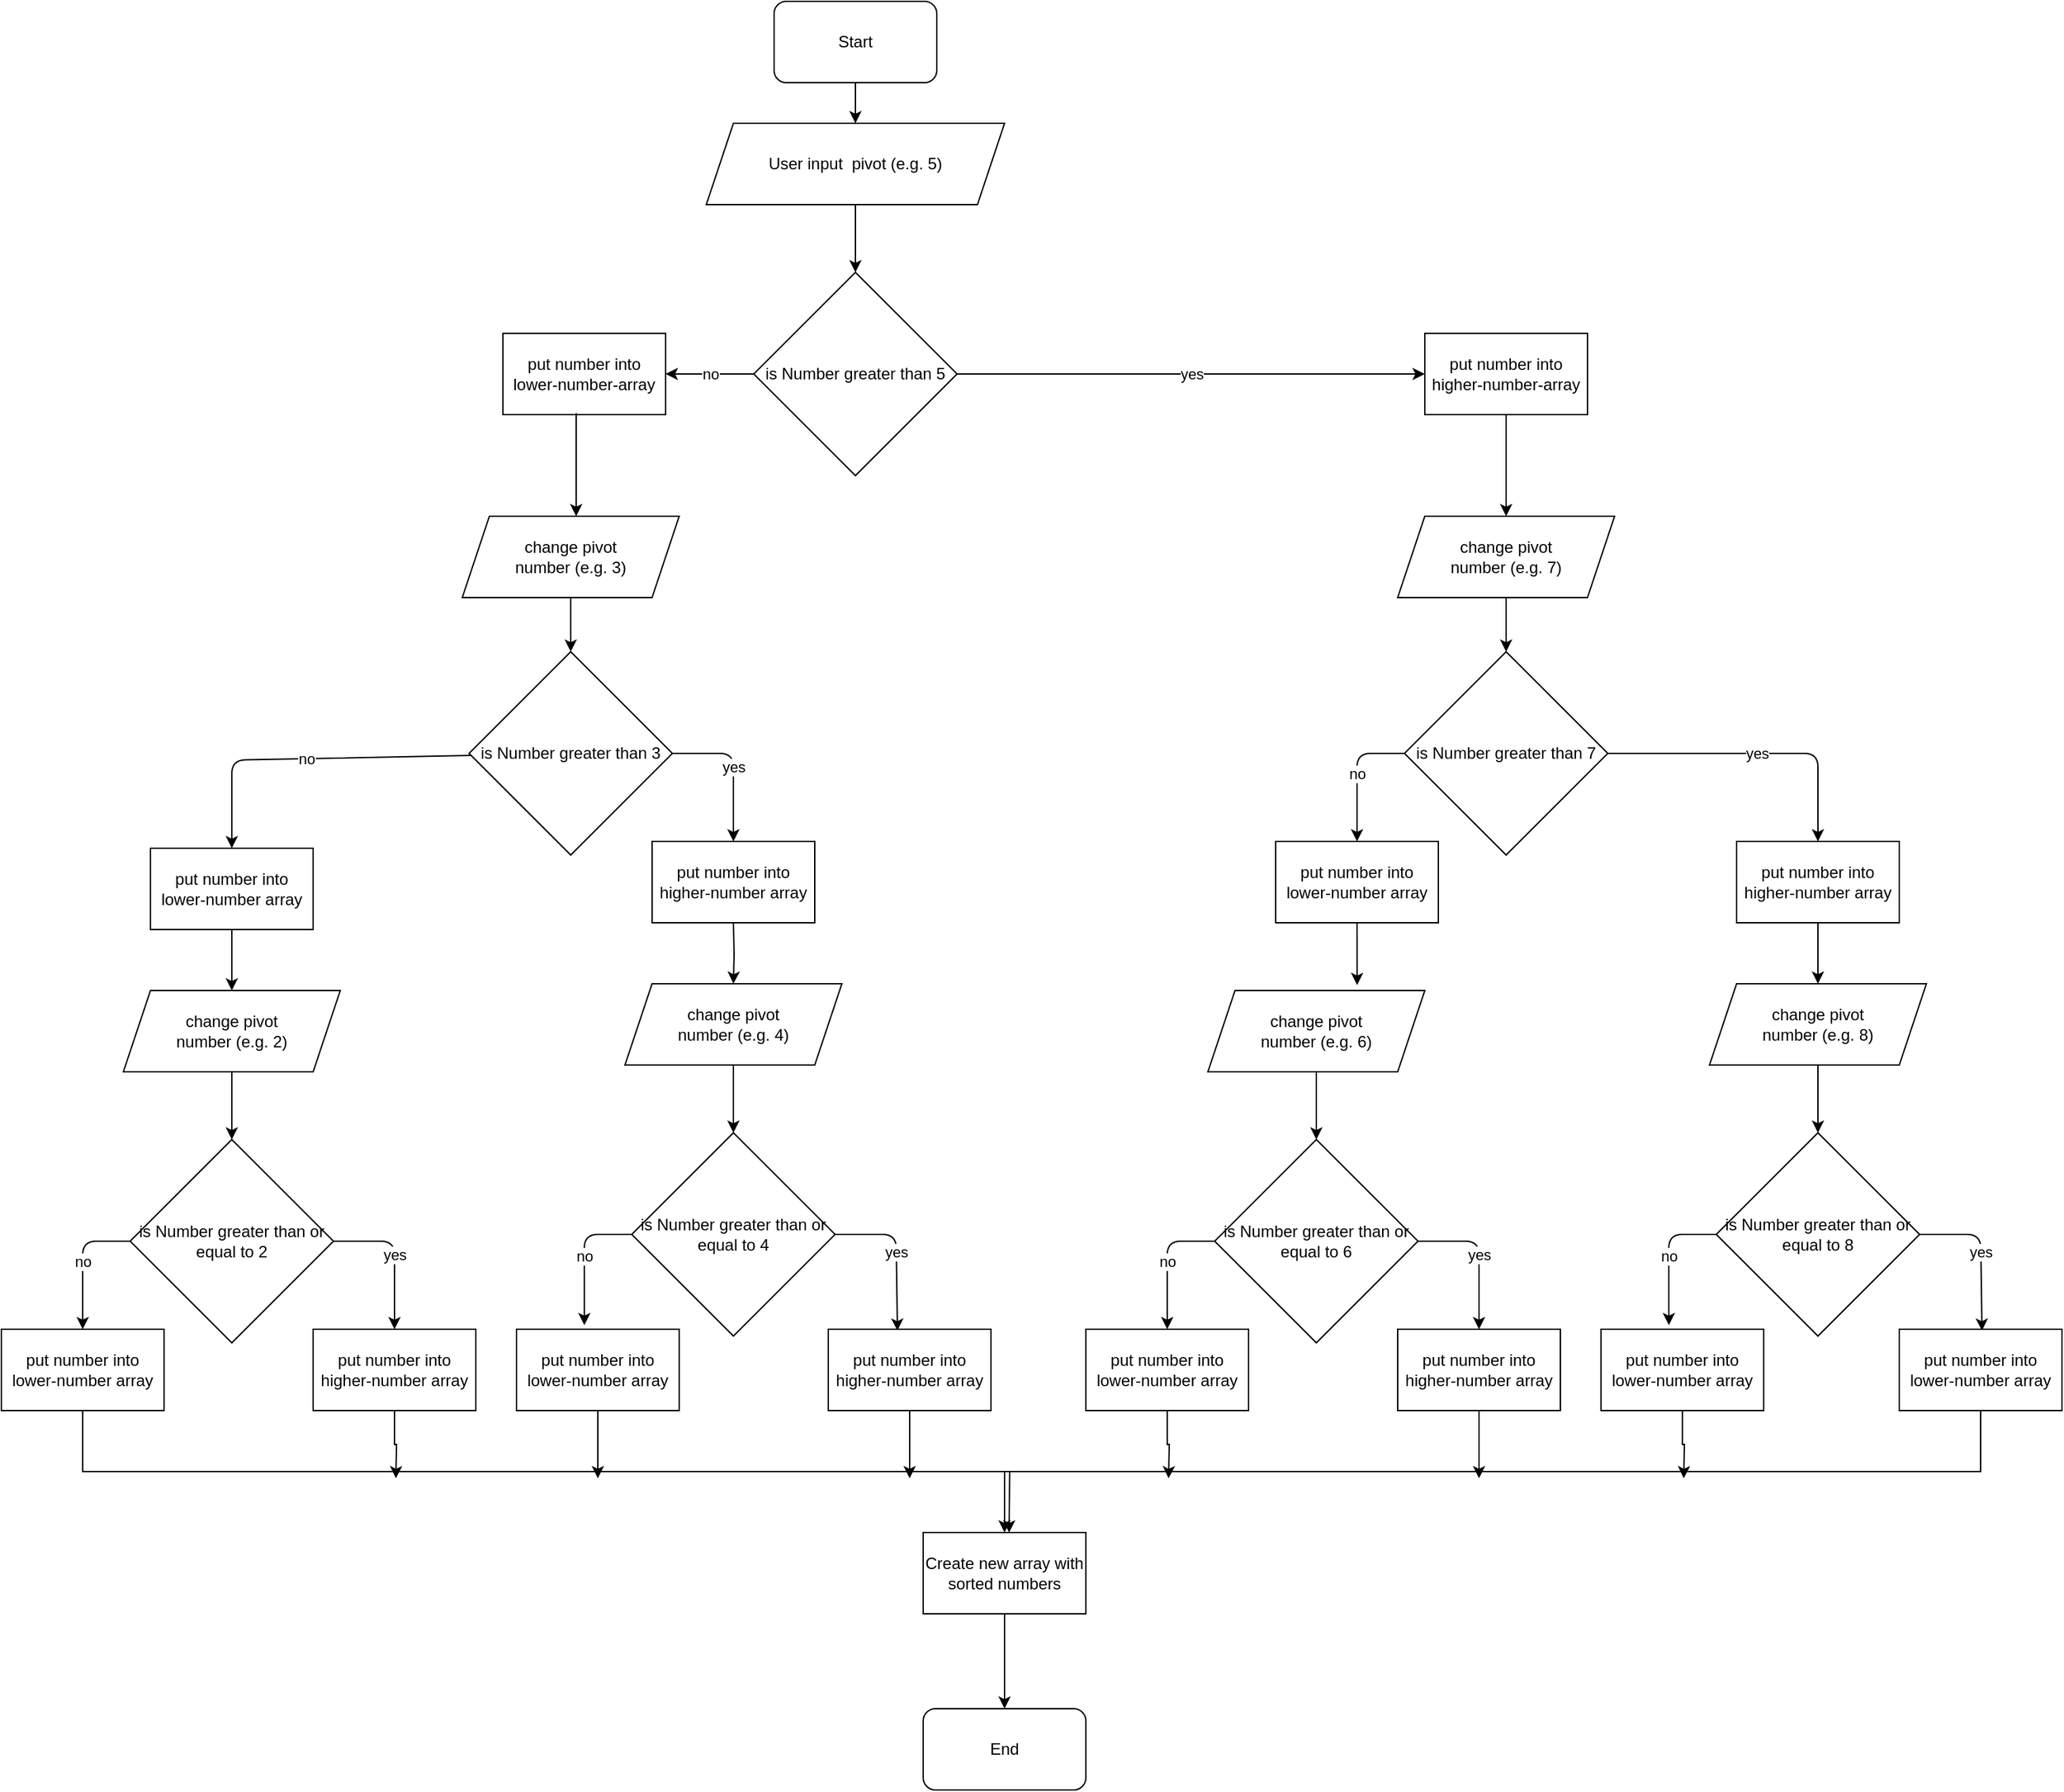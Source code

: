 <mxfile version="13.7.1" type="github">
  <diagram id="TO-LH2G8zchfPkXwgZ4y" name="Page-1">
    <mxGraphModel dx="2858" dy="1143" grid="1" gridSize="10" guides="1" tooltips="1" connect="1" arrows="1" fold="1" page="1" pageScale="1" pageWidth="827" pageHeight="1169" math="0" shadow="0">
      <root>
        <mxCell id="0" />
        <mxCell id="1" parent="0" />
        <mxCell id="dGLLMFxv43-P8aLfuzKe-1" value="Start" style="rounded=1;whiteSpace=wrap;html=1;" vertex="1" parent="1">
          <mxGeometry x="310" width="120" height="60" as="geometry" />
        </mxCell>
        <mxCell id="dGLLMFxv43-P8aLfuzKe-2" value="" style="endArrow=classic;html=1;exitX=0.5;exitY=1;exitDx=0;exitDy=0;" edge="1" parent="1" source="dGLLMFxv43-P8aLfuzKe-1" target="dGLLMFxv43-P8aLfuzKe-3">
          <mxGeometry width="50" height="50" relative="1" as="geometry">
            <mxPoint x="370" y="340" as="sourcePoint" />
            <mxPoint x="370" y="120" as="targetPoint" />
          </mxGeometry>
        </mxCell>
        <mxCell id="dGLLMFxv43-P8aLfuzKe-3" value="User input&amp;nbsp; pivot (e.g. 5)" style="shape=parallelogram;perimeter=parallelogramPerimeter;whiteSpace=wrap;html=1;fixedSize=1;" vertex="1" parent="1">
          <mxGeometry x="260" y="90" width="220" height="60" as="geometry" />
        </mxCell>
        <mxCell id="dGLLMFxv43-P8aLfuzKe-4" value="" style="endArrow=classic;html=1;exitX=0.5;exitY=1;exitDx=0;exitDy=0;" edge="1" parent="1" source="dGLLMFxv43-P8aLfuzKe-3">
          <mxGeometry width="50" height="50" relative="1" as="geometry">
            <mxPoint x="370" y="340" as="sourcePoint" />
            <mxPoint x="370" y="200" as="targetPoint" />
          </mxGeometry>
        </mxCell>
        <mxCell id="dGLLMFxv43-P8aLfuzKe-8" value="is Number greater than 5" style="rhombus;whiteSpace=wrap;html=1;" vertex="1" parent="1">
          <mxGeometry x="295" y="200" width="150" height="150" as="geometry" />
        </mxCell>
        <mxCell id="dGLLMFxv43-P8aLfuzKe-9" value="yes" style="endArrow=classic;html=1;exitX=1;exitY=0.5;exitDx=0;exitDy=0;entryX=0;entryY=0.5;entryDx=0;entryDy=0;" edge="1" parent="1" source="dGLLMFxv43-P8aLfuzKe-8" target="dGLLMFxv43-P8aLfuzKe-13">
          <mxGeometry width="50" height="50" relative="1" as="geometry">
            <mxPoint x="370" y="510" as="sourcePoint" />
            <mxPoint x="580" y="275" as="targetPoint" />
          </mxGeometry>
        </mxCell>
        <mxCell id="dGLLMFxv43-P8aLfuzKe-10" value="no" style="endArrow=classic;html=1;exitX=0;exitY=0.5;exitDx=0;exitDy=0;" edge="1" parent="1" source="dGLLMFxv43-P8aLfuzKe-8" target="dGLLMFxv43-P8aLfuzKe-11">
          <mxGeometry width="50" height="50" relative="1" as="geometry">
            <mxPoint x="370" y="510" as="sourcePoint" />
            <mxPoint x="170" y="275" as="targetPoint" />
          </mxGeometry>
        </mxCell>
        <mxCell id="dGLLMFxv43-P8aLfuzKe-11" value="put number into lower-number-array" style="rounded=0;whiteSpace=wrap;html=1;" vertex="1" parent="1">
          <mxGeometry x="110" y="245" width="120" height="60" as="geometry" />
        </mxCell>
        <mxCell id="dGLLMFxv43-P8aLfuzKe-13" value="&lt;span&gt;put number into higher-number-array&lt;/span&gt;" style="rounded=0;whiteSpace=wrap;html=1;" vertex="1" parent="1">
          <mxGeometry x="790" y="245" width="120" height="60" as="geometry" />
        </mxCell>
        <mxCell id="dGLLMFxv43-P8aLfuzKe-14" value="" style="endArrow=classic;html=1;exitX=0.45;exitY=0.983;exitDx=0;exitDy=0;exitPerimeter=0;" edge="1" parent="1" source="dGLLMFxv43-P8aLfuzKe-11">
          <mxGeometry width="50" height="50" relative="1" as="geometry">
            <mxPoint x="370" y="510" as="sourcePoint" />
            <mxPoint x="164" y="380" as="targetPoint" />
          </mxGeometry>
        </mxCell>
        <mxCell id="dGLLMFxv43-P8aLfuzKe-15" value="change pivot &lt;br&gt;number (e.g. 3)" style="shape=parallelogram;perimeter=parallelogramPerimeter;whiteSpace=wrap;html=1;fixedSize=1;" vertex="1" parent="1">
          <mxGeometry x="80" y="380" width="160" height="60" as="geometry" />
        </mxCell>
        <mxCell id="dGLLMFxv43-P8aLfuzKe-16" value="change pivot &lt;br&gt;number (e.g. 7)" style="shape=parallelogram;perimeter=parallelogramPerimeter;whiteSpace=wrap;html=1;fixedSize=1;" vertex="1" parent="1">
          <mxGeometry x="770" y="380" width="160" height="60" as="geometry" />
        </mxCell>
        <mxCell id="dGLLMFxv43-P8aLfuzKe-17" value="" style="endArrow=classic;html=1;exitX=0.5;exitY=1;exitDx=0;exitDy=0;entryX=0.5;entryY=0;entryDx=0;entryDy=0;" edge="1" parent="1" source="dGLLMFxv43-P8aLfuzKe-13" target="dGLLMFxv43-P8aLfuzKe-16">
          <mxGeometry width="50" height="50" relative="1" as="geometry">
            <mxPoint x="580" y="490" as="sourcePoint" />
            <mxPoint x="630" y="440" as="targetPoint" />
          </mxGeometry>
        </mxCell>
        <mxCell id="dGLLMFxv43-P8aLfuzKe-18" value="is Number greater than 3" style="rhombus;whiteSpace=wrap;html=1;" vertex="1" parent="1">
          <mxGeometry x="85" y="480" width="150" height="150" as="geometry" />
        </mxCell>
        <mxCell id="dGLLMFxv43-P8aLfuzKe-19" value="" style="endArrow=classic;html=1;exitX=0.5;exitY=1;exitDx=0;exitDy=0;entryX=0.5;entryY=0;entryDx=0;entryDy=0;" edge="1" parent="1" source="dGLLMFxv43-P8aLfuzKe-15" target="dGLLMFxv43-P8aLfuzKe-18">
          <mxGeometry width="50" height="50" relative="1" as="geometry">
            <mxPoint x="370" y="590" as="sourcePoint" />
            <mxPoint x="420" y="540" as="targetPoint" />
          </mxGeometry>
        </mxCell>
        <mxCell id="dGLLMFxv43-P8aLfuzKe-20" value="yes" style="endArrow=classic;html=1;exitX=1;exitY=0.5;exitDx=0;exitDy=0;" edge="1" parent="1" source="dGLLMFxv43-P8aLfuzKe-18">
          <mxGeometry width="50" height="50" relative="1" as="geometry">
            <mxPoint x="370" y="590" as="sourcePoint" />
            <mxPoint x="280" y="620" as="targetPoint" />
            <Array as="points">
              <mxPoint x="280" y="555" />
            </Array>
          </mxGeometry>
        </mxCell>
        <mxCell id="dGLLMFxv43-P8aLfuzKe-21" value="no" style="endArrow=classic;html=1;" edge="1" parent="1" source="dGLLMFxv43-P8aLfuzKe-18">
          <mxGeometry width="50" height="50" relative="1" as="geometry">
            <mxPoint x="-55" y="560" as="sourcePoint" />
            <mxPoint x="-90" y="625" as="targetPoint" />
            <Array as="points">
              <mxPoint x="-90" y="560" />
            </Array>
          </mxGeometry>
        </mxCell>
        <mxCell id="dGLLMFxv43-P8aLfuzKe-22" value="put number into higher-number array" style="rounded=0;whiteSpace=wrap;html=1;" vertex="1" parent="1">
          <mxGeometry x="220" y="620" width="120" height="60" as="geometry" />
        </mxCell>
        <mxCell id="dGLLMFxv43-P8aLfuzKe-39" style="edgeStyle=orthogonalEdgeStyle;rounded=0;orthogonalLoop=1;jettySize=auto;html=1;exitX=0.5;exitY=1;exitDx=0;exitDy=0;entryX=0.5;entryY=0;entryDx=0;entryDy=0;" edge="1" parent="1" source="dGLLMFxv43-P8aLfuzKe-23" target="dGLLMFxv43-P8aLfuzKe-36">
          <mxGeometry relative="1" as="geometry" />
        </mxCell>
        <mxCell id="dGLLMFxv43-P8aLfuzKe-23" value="put number into lower-number array" style="rounded=0;whiteSpace=wrap;html=1;" vertex="1" parent="1">
          <mxGeometry x="-150" y="625" width="120" height="60" as="geometry" />
        </mxCell>
        <mxCell id="dGLLMFxv43-P8aLfuzKe-24" value="is Number greater than 7" style="rhombus;whiteSpace=wrap;html=1;" vertex="1" parent="1">
          <mxGeometry x="775" y="480" width="150" height="150" as="geometry" />
        </mxCell>
        <mxCell id="dGLLMFxv43-P8aLfuzKe-25" value="" style="endArrow=classic;html=1;exitX=0.5;exitY=1;exitDx=0;exitDy=0;entryX=0.5;entryY=0;entryDx=0;entryDy=0;" edge="1" parent="1" target="dGLLMFxv43-P8aLfuzKe-24">
          <mxGeometry width="50" height="50" relative="1" as="geometry">
            <mxPoint x="850" y="440" as="sourcePoint" />
            <mxPoint x="1110" y="540" as="targetPoint" />
          </mxGeometry>
        </mxCell>
        <mxCell id="dGLLMFxv43-P8aLfuzKe-26" value="yes" style="endArrow=classic;html=1;exitX=1;exitY=0.5;exitDx=0;exitDy=0;" edge="1" parent="1" source="dGLLMFxv43-P8aLfuzKe-24">
          <mxGeometry width="50" height="50" relative="1" as="geometry">
            <mxPoint x="1035" y="555" as="sourcePoint" />
            <mxPoint x="1080" y="620" as="targetPoint" />
            <Array as="points">
              <mxPoint x="1080" y="555" />
            </Array>
          </mxGeometry>
        </mxCell>
        <mxCell id="dGLLMFxv43-P8aLfuzKe-27" value="no" style="endArrow=classic;html=1;exitX=0;exitY=0.5;exitDx=0;exitDy=0;" edge="1" parent="1" source="dGLLMFxv43-P8aLfuzKe-24">
          <mxGeometry width="50" height="50" relative="1" as="geometry">
            <mxPoint x="890" y="590" as="sourcePoint" />
            <mxPoint x="740" y="620" as="targetPoint" />
            <Array as="points">
              <mxPoint x="740" y="555" />
            </Array>
          </mxGeometry>
        </mxCell>
        <mxCell id="dGLLMFxv43-P8aLfuzKe-70" style="edgeStyle=orthogonalEdgeStyle;rounded=0;orthogonalLoop=1;jettySize=auto;html=1;exitX=0.5;exitY=1;exitDx=0;exitDy=0;entryX=0.5;entryY=0;entryDx=0;entryDy=0;" edge="1" parent="1" source="dGLLMFxv43-P8aLfuzKe-28" target="dGLLMFxv43-P8aLfuzKe-67">
          <mxGeometry relative="1" as="geometry" />
        </mxCell>
        <mxCell id="dGLLMFxv43-P8aLfuzKe-28" value="put number into higher-number array" style="rounded=0;whiteSpace=wrap;html=1;" vertex="1" parent="1">
          <mxGeometry x="1020" y="620" width="120" height="60" as="geometry" />
        </mxCell>
        <mxCell id="dGLLMFxv43-P8aLfuzKe-29" value="put number into lower-number array" style="rounded=0;whiteSpace=wrap;html=1;" vertex="1" parent="1">
          <mxGeometry x="680" y="620" width="120" height="60" as="geometry" />
        </mxCell>
        <mxCell id="dGLLMFxv43-P8aLfuzKe-30" value="is Number greater than or equal to 2" style="rhombus;whiteSpace=wrap;html=1;" vertex="1" parent="1">
          <mxGeometry x="-165" y="840" width="150" height="150" as="geometry" />
        </mxCell>
        <mxCell id="dGLLMFxv43-P8aLfuzKe-32" value="yes" style="endArrow=classic;html=1;exitX=1;exitY=0.5;exitDx=0;exitDy=0;" edge="1" parent="1" source="dGLLMFxv43-P8aLfuzKe-30">
          <mxGeometry width="50" height="50" relative="1" as="geometry">
            <mxPoint x="120" y="950" as="sourcePoint" />
            <mxPoint x="30" y="980" as="targetPoint" />
            <Array as="points">
              <mxPoint x="30" y="915" />
            </Array>
          </mxGeometry>
        </mxCell>
        <mxCell id="dGLLMFxv43-P8aLfuzKe-33" value="no" style="endArrow=classic;html=1;exitX=0;exitY=0.5;exitDx=0;exitDy=0;" edge="1" parent="1" source="dGLLMFxv43-P8aLfuzKe-30">
          <mxGeometry width="50" height="50" relative="1" as="geometry">
            <mxPoint x="-50" y="950" as="sourcePoint" />
            <mxPoint x="-200" y="980" as="targetPoint" />
            <Array as="points">
              <mxPoint x="-200" y="915" />
            </Array>
          </mxGeometry>
        </mxCell>
        <mxCell id="dGLLMFxv43-P8aLfuzKe-74" style="edgeStyle=orthogonalEdgeStyle;rounded=0;orthogonalLoop=1;jettySize=auto;html=1;exitX=0.5;exitY=1;exitDx=0;exitDy=0;" edge="1" parent="1" source="dGLLMFxv43-P8aLfuzKe-34">
          <mxGeometry relative="1" as="geometry">
            <mxPoint x="31" y="1090" as="targetPoint" />
          </mxGeometry>
        </mxCell>
        <mxCell id="dGLLMFxv43-P8aLfuzKe-34" value="put number into higher-number array" style="rounded=0;whiteSpace=wrap;html=1;" vertex="1" parent="1">
          <mxGeometry x="-30" y="980" width="120" height="60" as="geometry" />
        </mxCell>
        <mxCell id="dGLLMFxv43-P8aLfuzKe-73" style="edgeStyle=orthogonalEdgeStyle;rounded=0;orthogonalLoop=1;jettySize=auto;html=1;exitX=0.5;exitY=1;exitDx=0;exitDy=0;" edge="1" parent="1" source="dGLLMFxv43-P8aLfuzKe-35">
          <mxGeometry relative="1" as="geometry">
            <mxPoint x="483.333" y="1130" as="targetPoint" />
          </mxGeometry>
        </mxCell>
        <mxCell id="dGLLMFxv43-P8aLfuzKe-35" value="put number into lower-number array" style="rounded=0;whiteSpace=wrap;html=1;" vertex="1" parent="1">
          <mxGeometry x="-260" y="980" width="120" height="60" as="geometry" />
        </mxCell>
        <mxCell id="dGLLMFxv43-P8aLfuzKe-40" style="edgeStyle=orthogonalEdgeStyle;rounded=0;orthogonalLoop=1;jettySize=auto;html=1;exitX=0.5;exitY=1;exitDx=0;exitDy=0;" edge="1" parent="1" source="dGLLMFxv43-P8aLfuzKe-36" target="dGLLMFxv43-P8aLfuzKe-30">
          <mxGeometry relative="1" as="geometry" />
        </mxCell>
        <mxCell id="dGLLMFxv43-P8aLfuzKe-36" value="change pivot &lt;br&gt;number (e.g. 2)" style="shape=parallelogram;perimeter=parallelogramPerimeter;whiteSpace=wrap;html=1;fixedSize=1;" vertex="1" parent="1">
          <mxGeometry x="-170" y="730" width="160" height="60" as="geometry" />
        </mxCell>
        <mxCell id="dGLLMFxv43-P8aLfuzKe-41" style="edgeStyle=orthogonalEdgeStyle;rounded=0;orthogonalLoop=1;jettySize=auto;html=1;exitX=0.5;exitY=1;exitDx=0;exitDy=0;entryX=0.5;entryY=0;entryDx=0;entryDy=0;" edge="1" parent="1" target="dGLLMFxv43-P8aLfuzKe-46">
          <mxGeometry relative="1" as="geometry">
            <mxPoint x="280" y="680" as="sourcePoint" />
          </mxGeometry>
        </mxCell>
        <mxCell id="dGLLMFxv43-P8aLfuzKe-42" value="is Number greater than or equal to 4" style="rhombus;whiteSpace=wrap;html=1;" vertex="1" parent="1">
          <mxGeometry x="205" y="835" width="150" height="150" as="geometry" />
        </mxCell>
        <mxCell id="dGLLMFxv43-P8aLfuzKe-43" value="yes" style="endArrow=classic;html=1;exitX=1;exitY=0.5;exitDx=0;exitDy=0;entryX=0.425;entryY=0.017;entryDx=0;entryDy=0;entryPerimeter=0;" edge="1" parent="1" source="dGLLMFxv43-P8aLfuzKe-42" target="dGLLMFxv43-P8aLfuzKe-53">
          <mxGeometry width="50" height="50" relative="1" as="geometry">
            <mxPoint x="490" y="945" as="sourcePoint" />
            <mxPoint x="400" y="975" as="targetPoint" />
            <Array as="points">
              <mxPoint x="400" y="910" />
            </Array>
          </mxGeometry>
        </mxCell>
        <mxCell id="dGLLMFxv43-P8aLfuzKe-44" value="no" style="endArrow=classic;html=1;exitX=0;exitY=0.5;exitDx=0;exitDy=0;entryX=0.417;entryY=-0.05;entryDx=0;entryDy=0;entryPerimeter=0;" edge="1" parent="1" source="dGLLMFxv43-P8aLfuzKe-42" target="dGLLMFxv43-P8aLfuzKe-54">
          <mxGeometry width="50" height="50" relative="1" as="geometry">
            <mxPoint x="320" y="945" as="sourcePoint" />
            <mxPoint x="170" y="975" as="targetPoint" />
            <Array as="points">
              <mxPoint x="170" y="910" />
            </Array>
          </mxGeometry>
        </mxCell>
        <mxCell id="dGLLMFxv43-P8aLfuzKe-45" style="edgeStyle=orthogonalEdgeStyle;rounded=0;orthogonalLoop=1;jettySize=auto;html=1;exitX=0.5;exitY=1;exitDx=0;exitDy=0;" edge="1" parent="1" source="dGLLMFxv43-P8aLfuzKe-46" target="dGLLMFxv43-P8aLfuzKe-42">
          <mxGeometry relative="1" as="geometry" />
        </mxCell>
        <mxCell id="dGLLMFxv43-P8aLfuzKe-46" value="change pivot &lt;br&gt;number (e.g. 4)" style="shape=parallelogram;perimeter=parallelogramPerimeter;whiteSpace=wrap;html=1;fixedSize=1;" vertex="1" parent="1">
          <mxGeometry x="200" y="725" width="160" height="60" as="geometry" />
        </mxCell>
        <mxCell id="dGLLMFxv43-P8aLfuzKe-76" style="edgeStyle=orthogonalEdgeStyle;rounded=0;orthogonalLoop=1;jettySize=auto;html=1;exitX=0.5;exitY=1;exitDx=0;exitDy=0;" edge="1" parent="1" source="dGLLMFxv43-P8aLfuzKe-53">
          <mxGeometry relative="1" as="geometry">
            <mxPoint x="410" y="1090" as="targetPoint" />
          </mxGeometry>
        </mxCell>
        <mxCell id="dGLLMFxv43-P8aLfuzKe-53" value="put number into higher-number array" style="rounded=0;whiteSpace=wrap;html=1;" vertex="1" parent="1">
          <mxGeometry x="350" y="980" width="120" height="60" as="geometry" />
        </mxCell>
        <mxCell id="dGLLMFxv43-P8aLfuzKe-75" style="edgeStyle=orthogonalEdgeStyle;rounded=0;orthogonalLoop=1;jettySize=auto;html=1;exitX=0.5;exitY=1;exitDx=0;exitDy=0;" edge="1" parent="1" source="dGLLMFxv43-P8aLfuzKe-54">
          <mxGeometry relative="1" as="geometry">
            <mxPoint x="180" y="1090" as="targetPoint" />
          </mxGeometry>
        </mxCell>
        <mxCell id="dGLLMFxv43-P8aLfuzKe-54" value="put number into lower-number array" style="rounded=0;whiteSpace=wrap;html=1;" vertex="1" parent="1">
          <mxGeometry x="120" y="980" width="120" height="60" as="geometry" />
        </mxCell>
        <mxCell id="dGLLMFxv43-P8aLfuzKe-56" value="is Number greater than or equal to 6" style="rhombus;whiteSpace=wrap;html=1;" vertex="1" parent="1">
          <mxGeometry x="635" y="840" width="150" height="150" as="geometry" />
        </mxCell>
        <mxCell id="dGLLMFxv43-P8aLfuzKe-57" value="yes" style="endArrow=classic;html=1;exitX=1;exitY=0.5;exitDx=0;exitDy=0;" edge="1" parent="1" source="dGLLMFxv43-P8aLfuzKe-56">
          <mxGeometry width="50" height="50" relative="1" as="geometry">
            <mxPoint x="920" y="950" as="sourcePoint" />
            <mxPoint x="830" y="980" as="targetPoint" />
            <Array as="points">
              <mxPoint x="830" y="915" />
            </Array>
          </mxGeometry>
        </mxCell>
        <mxCell id="dGLLMFxv43-P8aLfuzKe-58" value="no" style="endArrow=classic;html=1;exitX=0;exitY=0.5;exitDx=0;exitDy=0;" edge="1" parent="1" source="dGLLMFxv43-P8aLfuzKe-56">
          <mxGeometry width="50" height="50" relative="1" as="geometry">
            <mxPoint x="750" y="950" as="sourcePoint" />
            <mxPoint x="600" y="980" as="targetPoint" />
            <Array as="points">
              <mxPoint x="600" y="915" />
            </Array>
          </mxGeometry>
        </mxCell>
        <mxCell id="dGLLMFxv43-P8aLfuzKe-78" style="edgeStyle=orthogonalEdgeStyle;rounded=0;orthogonalLoop=1;jettySize=auto;html=1;exitX=0.5;exitY=1;exitDx=0;exitDy=0;" edge="1" parent="1" source="dGLLMFxv43-P8aLfuzKe-59">
          <mxGeometry relative="1" as="geometry">
            <mxPoint x="830" y="1090" as="targetPoint" />
          </mxGeometry>
        </mxCell>
        <mxCell id="dGLLMFxv43-P8aLfuzKe-59" value="put number into higher-number array" style="rounded=0;whiteSpace=wrap;html=1;" vertex="1" parent="1">
          <mxGeometry x="770" y="980" width="120" height="60" as="geometry" />
        </mxCell>
        <mxCell id="dGLLMFxv43-P8aLfuzKe-77" style="edgeStyle=orthogonalEdgeStyle;rounded=0;orthogonalLoop=1;jettySize=auto;html=1;exitX=0.5;exitY=1;exitDx=0;exitDy=0;" edge="1" parent="1" source="dGLLMFxv43-P8aLfuzKe-60">
          <mxGeometry relative="1" as="geometry">
            <mxPoint x="601" y="1090" as="targetPoint" />
          </mxGeometry>
        </mxCell>
        <mxCell id="dGLLMFxv43-P8aLfuzKe-60" value="put number into lower-number array" style="rounded=0;whiteSpace=wrap;html=1;" vertex="1" parent="1">
          <mxGeometry x="540" y="980" width="120" height="60" as="geometry" />
        </mxCell>
        <mxCell id="dGLLMFxv43-P8aLfuzKe-61" style="edgeStyle=orthogonalEdgeStyle;rounded=0;orthogonalLoop=1;jettySize=auto;html=1;exitX=0.5;exitY=1;exitDx=0;exitDy=0;" edge="1" parent="1" source="dGLLMFxv43-P8aLfuzKe-62" target="dGLLMFxv43-P8aLfuzKe-56">
          <mxGeometry relative="1" as="geometry" />
        </mxCell>
        <mxCell id="dGLLMFxv43-P8aLfuzKe-62" value="change pivot &lt;br&gt;number (e.g. 6)" style="shape=parallelogram;perimeter=parallelogramPerimeter;whiteSpace=wrap;html=1;fixedSize=1;" vertex="1" parent="1">
          <mxGeometry x="630" y="730" width="160" height="60" as="geometry" />
        </mxCell>
        <mxCell id="dGLLMFxv43-P8aLfuzKe-63" value="is Number greater than or equal to 8" style="rhombus;whiteSpace=wrap;html=1;" vertex="1" parent="1">
          <mxGeometry x="1005" y="835" width="150" height="150" as="geometry" />
        </mxCell>
        <mxCell id="dGLLMFxv43-P8aLfuzKe-64" value="yes" style="endArrow=classic;html=1;exitX=1;exitY=0.5;exitDx=0;exitDy=0;entryX=0.425;entryY=0.017;entryDx=0;entryDy=0;entryPerimeter=0;" edge="1" parent="1" source="dGLLMFxv43-P8aLfuzKe-63">
          <mxGeometry width="50" height="50" relative="1" as="geometry">
            <mxPoint x="1290" y="945" as="sourcePoint" />
            <mxPoint x="1201" y="981.02" as="targetPoint" />
            <Array as="points">
              <mxPoint x="1200" y="910" />
            </Array>
          </mxGeometry>
        </mxCell>
        <mxCell id="dGLLMFxv43-P8aLfuzKe-65" value="no" style="endArrow=classic;html=1;exitX=0;exitY=0.5;exitDx=0;exitDy=0;entryX=0.417;entryY=-0.05;entryDx=0;entryDy=0;entryPerimeter=0;" edge="1" parent="1" source="dGLLMFxv43-P8aLfuzKe-63" target="dGLLMFxv43-P8aLfuzKe-68">
          <mxGeometry width="50" height="50" relative="1" as="geometry">
            <mxPoint x="1120" y="945" as="sourcePoint" />
            <mxPoint x="970" y="975" as="targetPoint" />
            <Array as="points">
              <mxPoint x="970" y="910" />
            </Array>
          </mxGeometry>
        </mxCell>
        <mxCell id="dGLLMFxv43-P8aLfuzKe-66" style="edgeStyle=orthogonalEdgeStyle;rounded=0;orthogonalLoop=1;jettySize=auto;html=1;exitX=0.5;exitY=1;exitDx=0;exitDy=0;" edge="1" parent="1" source="dGLLMFxv43-P8aLfuzKe-67" target="dGLLMFxv43-P8aLfuzKe-63">
          <mxGeometry relative="1" as="geometry" />
        </mxCell>
        <mxCell id="dGLLMFxv43-P8aLfuzKe-67" value="change pivot &lt;br&gt;number (e.g. 8)" style="shape=parallelogram;perimeter=parallelogramPerimeter;whiteSpace=wrap;html=1;fixedSize=1;" vertex="1" parent="1">
          <mxGeometry x="1000" y="725" width="160" height="60" as="geometry" />
        </mxCell>
        <mxCell id="dGLLMFxv43-P8aLfuzKe-79" style="edgeStyle=orthogonalEdgeStyle;rounded=0;orthogonalLoop=1;jettySize=auto;html=1;exitX=0.5;exitY=1;exitDx=0;exitDy=0;" edge="1" parent="1" source="dGLLMFxv43-P8aLfuzKe-68">
          <mxGeometry relative="1" as="geometry">
            <mxPoint x="981" y="1090" as="targetPoint" />
          </mxGeometry>
        </mxCell>
        <mxCell id="dGLLMFxv43-P8aLfuzKe-68" value="put number into lower-number array" style="rounded=0;whiteSpace=wrap;html=1;" vertex="1" parent="1">
          <mxGeometry x="920" y="980" width="120" height="60" as="geometry" />
        </mxCell>
        <mxCell id="dGLLMFxv43-P8aLfuzKe-69" value="" style="endArrow=classic;html=1;exitX=0.5;exitY=1;exitDx=0;exitDy=0;entryX=0.688;entryY=-0.067;entryDx=0;entryDy=0;entryPerimeter=0;" edge="1" parent="1" source="dGLLMFxv43-P8aLfuzKe-29" target="dGLLMFxv43-P8aLfuzKe-62">
          <mxGeometry width="50" height="50" relative="1" as="geometry">
            <mxPoint x="830" y="900" as="sourcePoint" />
            <mxPoint x="880" y="850" as="targetPoint" />
          </mxGeometry>
        </mxCell>
        <mxCell id="dGLLMFxv43-P8aLfuzKe-80" style="edgeStyle=orthogonalEdgeStyle;rounded=0;orthogonalLoop=1;jettySize=auto;html=1;exitX=0.5;exitY=1;exitDx=0;exitDy=0;" edge="1" parent="1" source="dGLLMFxv43-P8aLfuzKe-71" target="dGLLMFxv43-P8aLfuzKe-81">
          <mxGeometry relative="1" as="geometry">
            <mxPoint x="1201" y="1080" as="targetPoint" />
          </mxGeometry>
        </mxCell>
        <mxCell id="dGLLMFxv43-P8aLfuzKe-71" value="put number into lower-number array" style="rounded=0;whiteSpace=wrap;html=1;" vertex="1" parent="1">
          <mxGeometry x="1140" y="980" width="120" height="60" as="geometry" />
        </mxCell>
        <mxCell id="dGLLMFxv43-P8aLfuzKe-81" value="Create new array with sorted numbers" style="rounded=0;whiteSpace=wrap;html=1;" vertex="1" parent="1">
          <mxGeometry x="420" y="1130" width="120" height="60" as="geometry" />
        </mxCell>
        <mxCell id="dGLLMFxv43-P8aLfuzKe-82" value="" style="endArrow=classic;html=1;exitX=0.5;exitY=1;exitDx=0;exitDy=0;" edge="1" parent="1" source="dGLLMFxv43-P8aLfuzKe-81" target="dGLLMFxv43-P8aLfuzKe-83">
          <mxGeometry width="50" height="50" relative="1" as="geometry">
            <mxPoint x="370" y="1040" as="sourcePoint" />
            <mxPoint x="480" y="1290" as="targetPoint" />
          </mxGeometry>
        </mxCell>
        <mxCell id="dGLLMFxv43-P8aLfuzKe-83" value="End" style="rounded=1;whiteSpace=wrap;html=1;" vertex="1" parent="1">
          <mxGeometry x="420" y="1260" width="120" height="60" as="geometry" />
        </mxCell>
      </root>
    </mxGraphModel>
  </diagram>
</mxfile>
